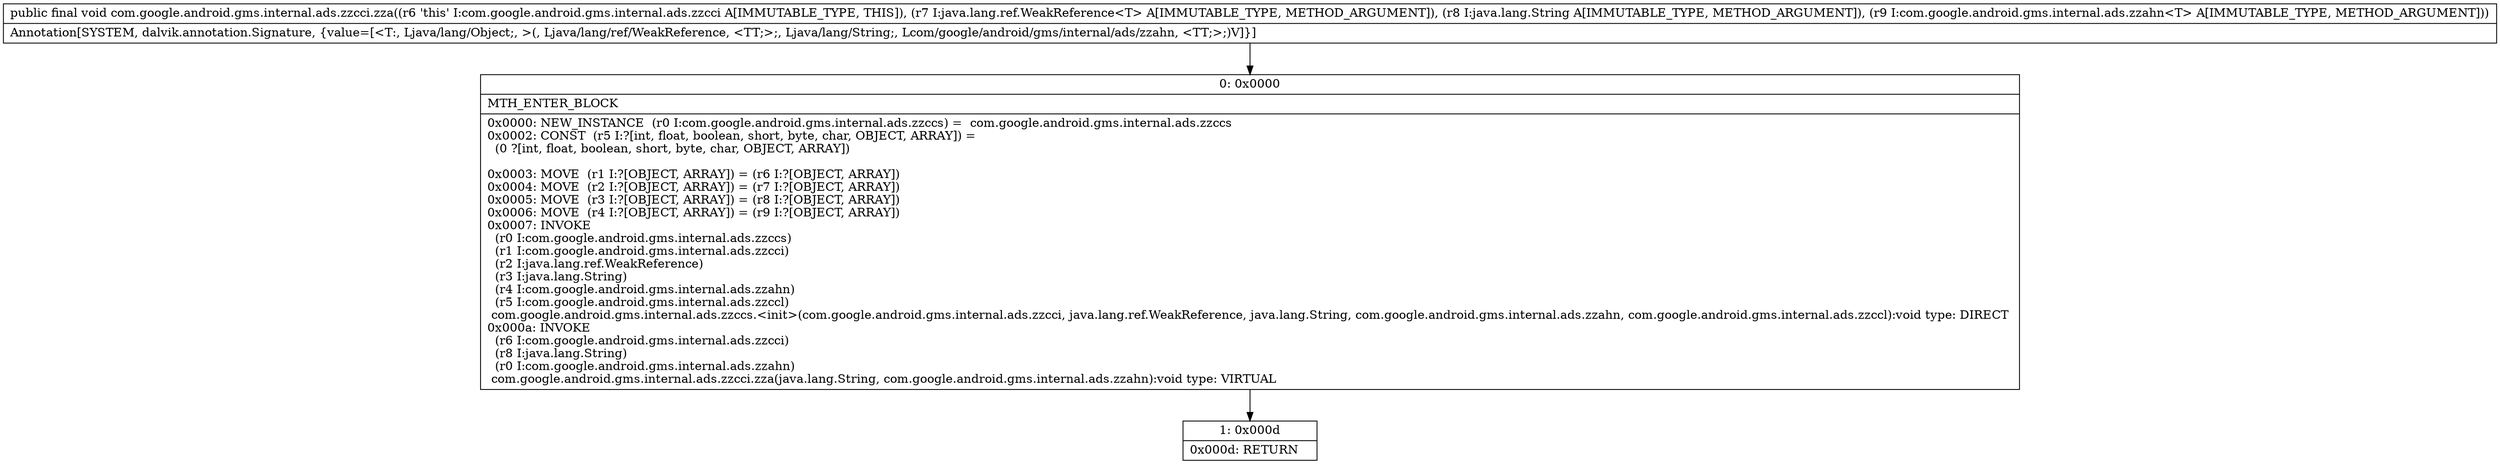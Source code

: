 digraph "CFG forcom.google.android.gms.internal.ads.zzcci.zza(Ljava\/lang\/ref\/WeakReference;Ljava\/lang\/String;Lcom\/google\/android\/gms\/internal\/ads\/zzahn;)V" {
Node_0 [shape=record,label="{0\:\ 0x0000|MTH_ENTER_BLOCK\l|0x0000: NEW_INSTANCE  (r0 I:com.google.android.gms.internal.ads.zzccs) =  com.google.android.gms.internal.ads.zzccs \l0x0002: CONST  (r5 I:?[int, float, boolean, short, byte, char, OBJECT, ARRAY]) = \l  (0 ?[int, float, boolean, short, byte, char, OBJECT, ARRAY])\l \l0x0003: MOVE  (r1 I:?[OBJECT, ARRAY]) = (r6 I:?[OBJECT, ARRAY]) \l0x0004: MOVE  (r2 I:?[OBJECT, ARRAY]) = (r7 I:?[OBJECT, ARRAY]) \l0x0005: MOVE  (r3 I:?[OBJECT, ARRAY]) = (r8 I:?[OBJECT, ARRAY]) \l0x0006: MOVE  (r4 I:?[OBJECT, ARRAY]) = (r9 I:?[OBJECT, ARRAY]) \l0x0007: INVOKE  \l  (r0 I:com.google.android.gms.internal.ads.zzccs)\l  (r1 I:com.google.android.gms.internal.ads.zzcci)\l  (r2 I:java.lang.ref.WeakReference)\l  (r3 I:java.lang.String)\l  (r4 I:com.google.android.gms.internal.ads.zzahn)\l  (r5 I:com.google.android.gms.internal.ads.zzccl)\l com.google.android.gms.internal.ads.zzccs.\<init\>(com.google.android.gms.internal.ads.zzcci, java.lang.ref.WeakReference, java.lang.String, com.google.android.gms.internal.ads.zzahn, com.google.android.gms.internal.ads.zzccl):void type: DIRECT \l0x000a: INVOKE  \l  (r6 I:com.google.android.gms.internal.ads.zzcci)\l  (r8 I:java.lang.String)\l  (r0 I:com.google.android.gms.internal.ads.zzahn)\l com.google.android.gms.internal.ads.zzcci.zza(java.lang.String, com.google.android.gms.internal.ads.zzahn):void type: VIRTUAL \l}"];
Node_1 [shape=record,label="{1\:\ 0x000d|0x000d: RETURN   \l}"];
MethodNode[shape=record,label="{public final void com.google.android.gms.internal.ads.zzcci.zza((r6 'this' I:com.google.android.gms.internal.ads.zzcci A[IMMUTABLE_TYPE, THIS]), (r7 I:java.lang.ref.WeakReference\<T\> A[IMMUTABLE_TYPE, METHOD_ARGUMENT]), (r8 I:java.lang.String A[IMMUTABLE_TYPE, METHOD_ARGUMENT]), (r9 I:com.google.android.gms.internal.ads.zzahn\<T\> A[IMMUTABLE_TYPE, METHOD_ARGUMENT]))  | Annotation[SYSTEM, dalvik.annotation.Signature, \{value=[\<T:, Ljava\/lang\/Object;, \>(, Ljava\/lang\/ref\/WeakReference, \<TT;\>;, Ljava\/lang\/String;, Lcom\/google\/android\/gms\/internal\/ads\/zzahn, \<TT;\>;)V]\}]\l}"];
MethodNode -> Node_0;
Node_0 -> Node_1;
}

